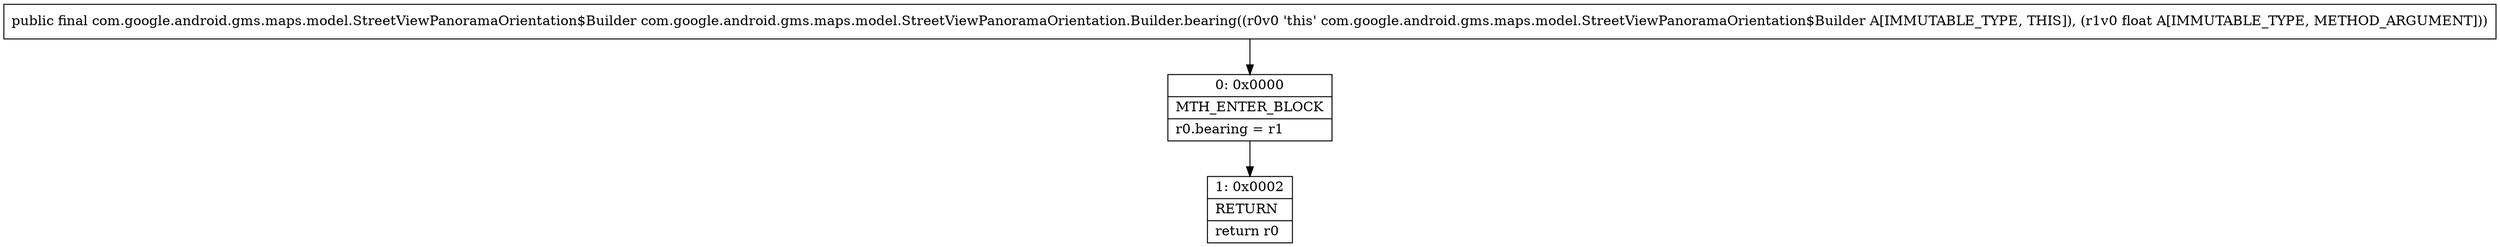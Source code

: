 digraph "CFG forcom.google.android.gms.maps.model.StreetViewPanoramaOrientation.Builder.bearing(F)Lcom\/google\/android\/gms\/maps\/model\/StreetViewPanoramaOrientation$Builder;" {
Node_0 [shape=record,label="{0\:\ 0x0000|MTH_ENTER_BLOCK\l|r0.bearing = r1\l}"];
Node_1 [shape=record,label="{1\:\ 0x0002|RETURN\l|return r0\l}"];
MethodNode[shape=record,label="{public final com.google.android.gms.maps.model.StreetViewPanoramaOrientation$Builder com.google.android.gms.maps.model.StreetViewPanoramaOrientation.Builder.bearing((r0v0 'this' com.google.android.gms.maps.model.StreetViewPanoramaOrientation$Builder A[IMMUTABLE_TYPE, THIS]), (r1v0 float A[IMMUTABLE_TYPE, METHOD_ARGUMENT])) }"];
MethodNode -> Node_0;
Node_0 -> Node_1;
}

